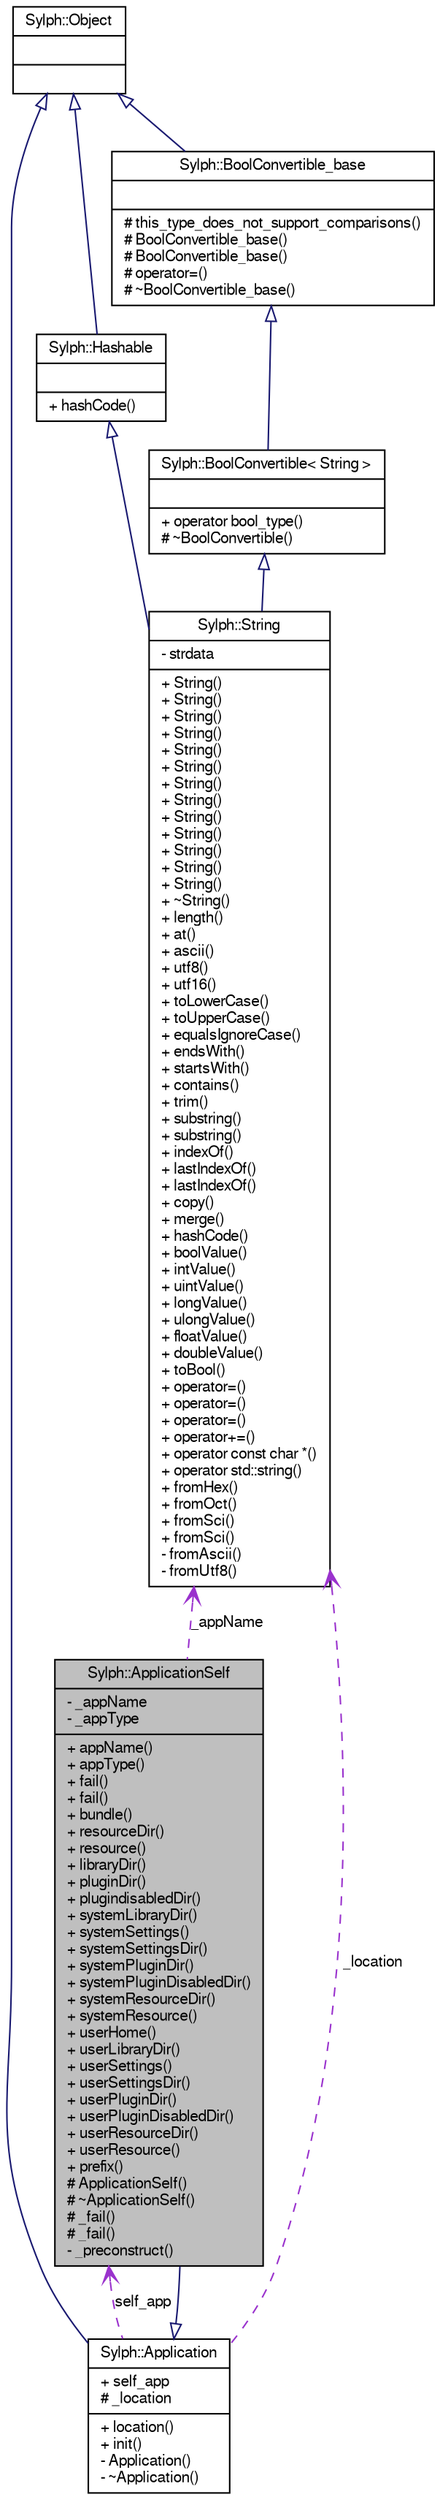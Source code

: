 digraph G
{
  edge [fontname="FreeSans",fontsize="10",labelfontname="FreeSans",labelfontsize="10"];
  node [fontname="FreeSans",fontsize="10",shape=record];
  Node1 [label="{Sylph::ApplicationSelf\n|- _appName\l- _appType\l|+ appName()\l+ appType()\l+ fail()\l+ fail()\l+ bundle()\l+ resourceDir()\l+ resource()\l+ libraryDir()\l+ pluginDir()\l+ plugindisabledDir()\l+ systemLibraryDir()\l+ systemSettings()\l+ systemSettingsDir()\l+ systemPluginDir()\l+ systemPluginDisabledDir()\l+ systemResourceDir()\l+ systemResource()\l+ userHome()\l+ userLibraryDir()\l+ userSettings()\l+ userSettingsDir()\l+ userPluginDir()\l+ userPluginDisabledDir()\l+ userResourceDir()\l+ userResource()\l+ prefix()\l# ApplicationSelf()\l# ~ApplicationSelf()\l# _fail()\l# _fail()\l- _preconstruct()\l}",height=0.2,width=0.4,color="black", fillcolor="grey75", style="filled" fontcolor="black"];
  Node2 -> Node1 [dir=back,color="midnightblue",fontsize="10",style="solid",arrowtail="empty",fontname="FreeSans"];
  Node2 [label="{Sylph::Application\n|+ self_app\l# _location\l|+ location()\l+ init()\l- Application()\l- ~Application()\l}",height=0.2,width=0.4,color="black", fillcolor="white", style="filled",URL="$class_sylph_1_1_application.html",tooltip="Class representing an application."];
  Node3 -> Node2 [dir=back,color="midnightblue",fontsize="10",style="solid",arrowtail="empty",fontname="FreeSans"];
  Node3 [label="{Sylph::Object\n||}",height=0.2,width=0.4,color="black", fillcolor="white", style="filled",URL="$class_sylph_1_1_object.html",tooltip="The root of all classes."];
  Node4 -> Node2 [dir=back,color="darkorchid3",fontsize="10",style="dashed",label="_location",arrowtail="open",fontname="FreeSans"];
  Node4 [label="{Sylph::String\n|- strdata\l|+ String()\l+ String()\l+ String()\l+ String()\l+ String()\l+ String()\l+ String()\l+ String()\l+ String()\l+ String()\l+ String()\l+ String()\l+ String()\l+ ~String()\l+ length()\l+ at()\l+ ascii()\l+ utf8()\l+ utf16()\l+ toLowerCase()\l+ toUpperCase()\l+ equalsIgnoreCase()\l+ endsWith()\l+ startsWith()\l+ contains()\l+ trim()\l+ substring()\l+ substring()\l+ indexOf()\l+ lastIndexOf()\l+ lastIndexOf()\l+ copy()\l+ merge()\l+ hashCode()\l+ boolValue()\l+ intValue()\l+ uintValue()\l+ longValue()\l+ ulongValue()\l+ floatValue()\l+ doubleValue()\l+ toBool()\l+ operator=()\l+ operator=()\l+ operator=()\l+ operator+=()\l+ operator const char *()\l+ operator std::string()\l+ fromHex()\l+ fromOct()\l+ fromSci()\l+ fromSci()\l- fromAscii()\l- fromUtf8()\l}",height=0.2,width=0.4,color="black", fillcolor="white", style="filled",URL="$class_sylph_1_1_string.html",tooltip="The String class represents character strings."];
  Node5 -> Node4 [dir=back,color="midnightblue",fontsize="10",style="solid",arrowtail="empty",fontname="FreeSans"];
  Node5 [label="{Sylph::Hashable\n||+ hashCode()\l}",height=0.2,width=0.4,color="black", fillcolor="white", style="filled",URL="$class_sylph_1_1_hashable.html",tooltip="Interface to indicate this object provides its own hashCode function."];
  Node3 -> Node5 [dir=back,color="midnightblue",fontsize="10",style="solid",arrowtail="empty",fontname="FreeSans"];
  Node6 -> Node4 [dir=back,color="midnightblue",fontsize="10",style="solid",arrowtail="empty",fontname="FreeSans"];
  Node6 [label="{Sylph::BoolConvertible\< String \>\n||+ operator bool_type()\l# ~BoolConvertible()\l}",height=0.2,width=0.4,color="black", fillcolor="white", style="filled",URL="$class_sylph_1_1_bool_convertible.html"];
  Node7 -> Node6 [dir=back,color="midnightblue",fontsize="10",style="solid",arrowtail="empty",fontname="FreeSans"];
  Node7 [label="{Sylph::BoolConvertible_base\n||# this_type_does_not_support_comparisons()\l# BoolConvertible_base()\l# BoolConvertible_base()\l# operator=()\l# ~BoolConvertible_base()\l}",height=0.2,width=0.4,color="black", fillcolor="white", style="filled",URL="$class_sylph_1_1_bool_convertible__base.html",tooltip="Abstract base class for BoolConvertible."];
  Node3 -> Node7 [dir=back,color="midnightblue",fontsize="10",style="solid",arrowtail="empty",fontname="FreeSans"];
  Node1 -> Node2 [dir=back,color="darkorchid3",fontsize="10",style="dashed",label="self_app",arrowtail="open",fontname="FreeSans"];
  Node4 -> Node1 [dir=back,color="darkorchid3",fontsize="10",style="dashed",label="_appName",arrowtail="open",fontname="FreeSans"];
}
